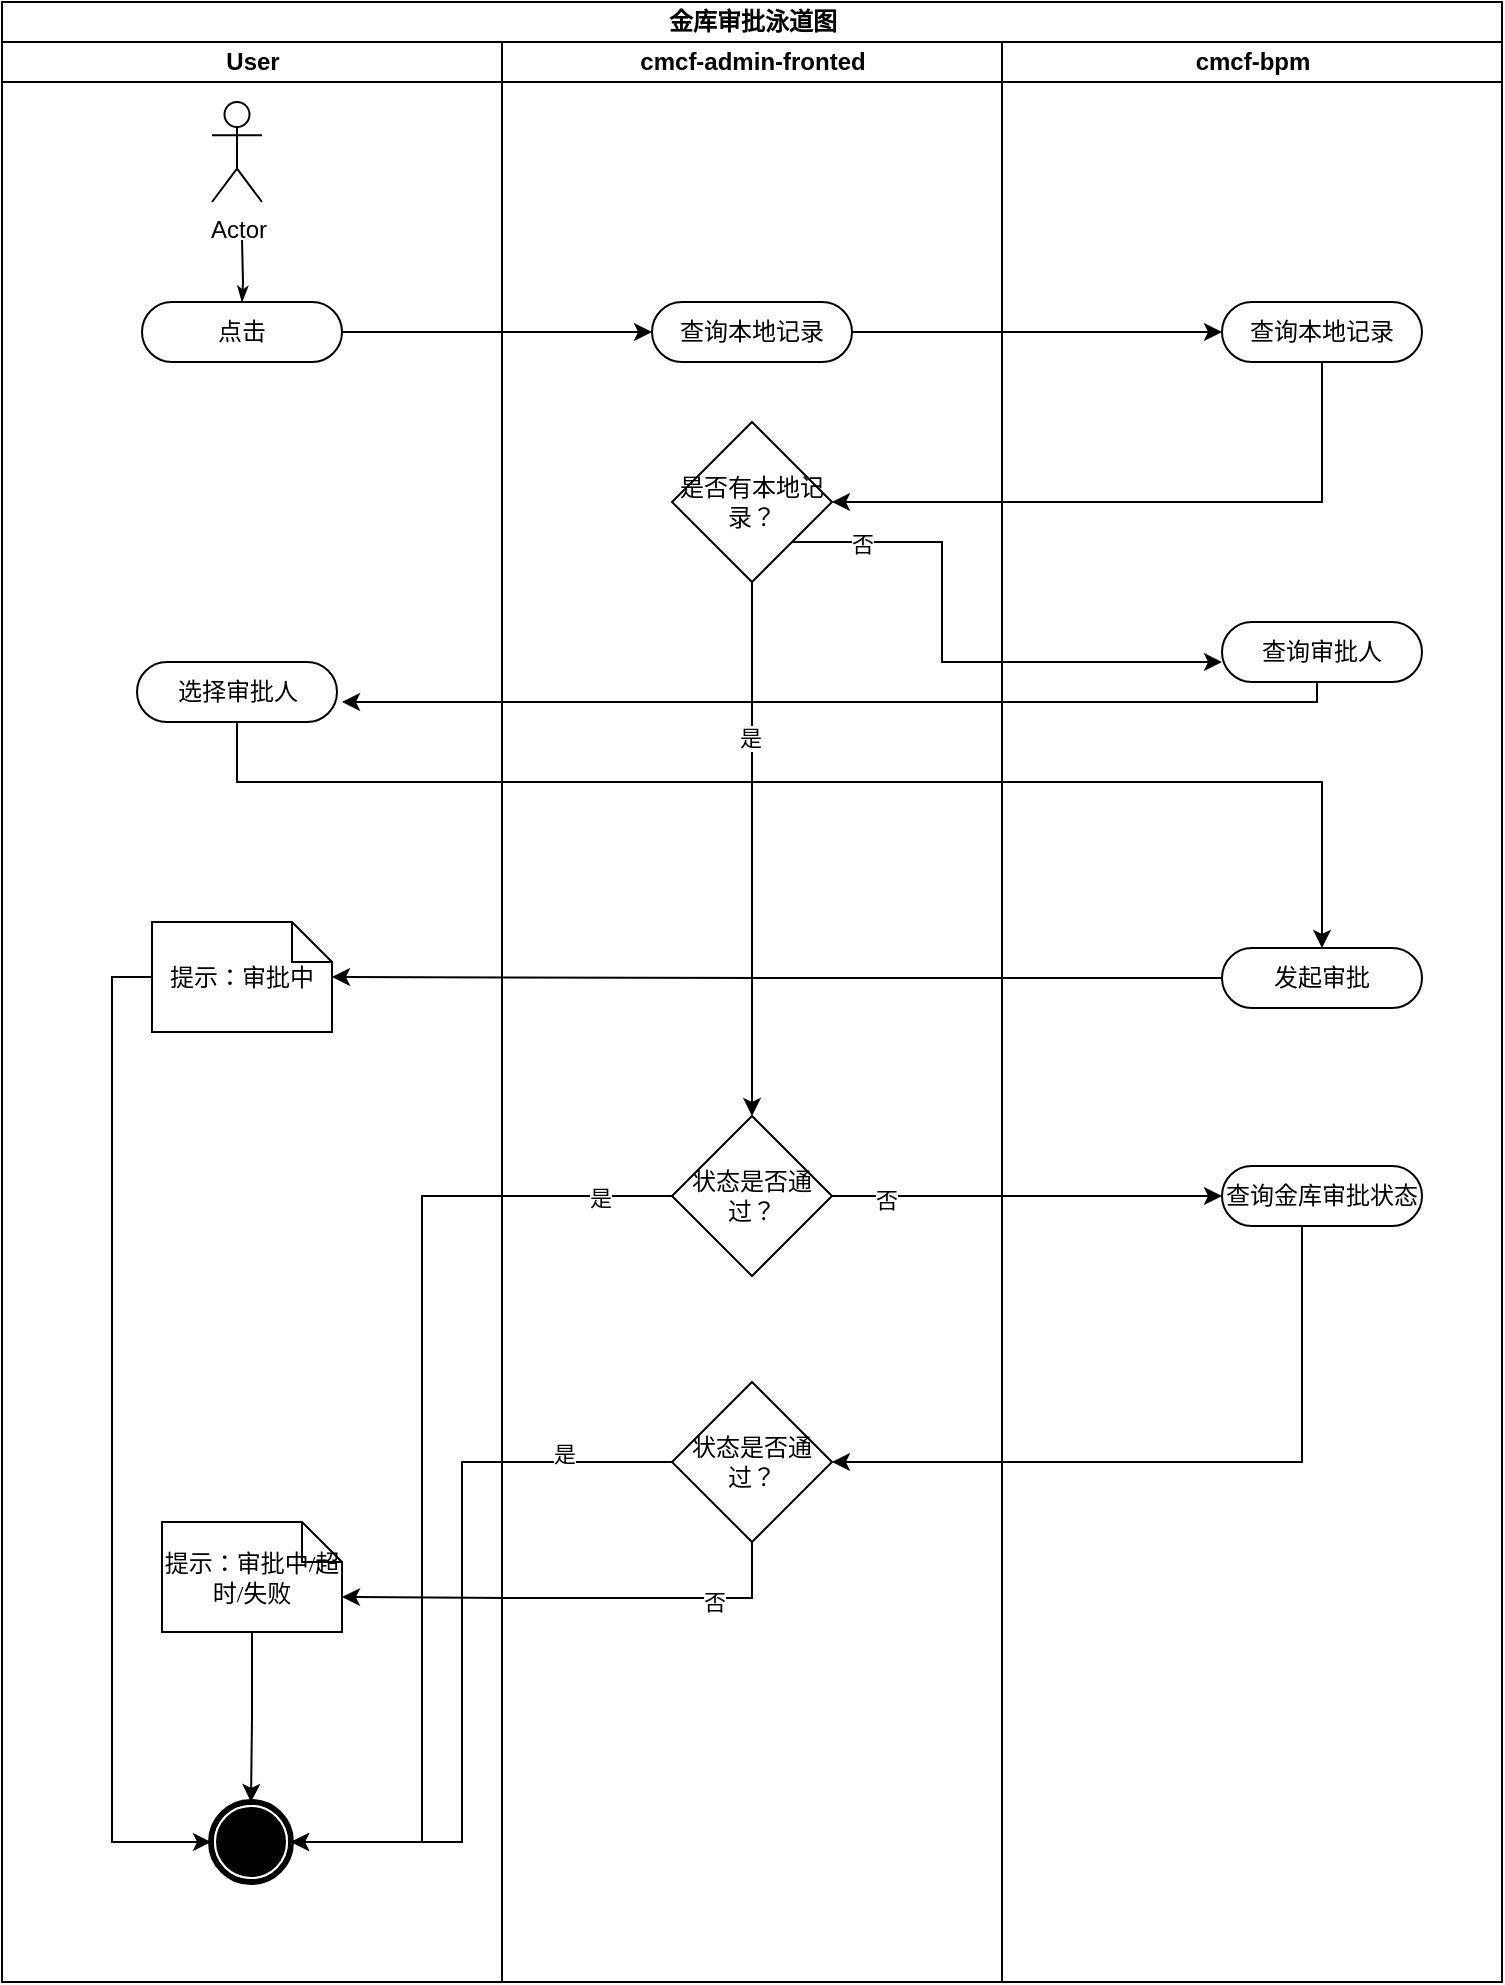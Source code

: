 <mxfile version="24.4.0" type="github">
  <diagram name="Page-1" id="0783ab3e-0a74-02c8-0abd-f7b4e66b4bec">
    <mxGraphModel dx="794" dy="420" grid="1" gridSize="10" guides="1" tooltips="1" connect="1" arrows="1" fold="1" page="1" pageScale="1" pageWidth="850" pageHeight="1100" background="none" math="0" shadow="0">
      <root>
        <mxCell id="0" />
        <mxCell id="1" parent="0" />
        <mxCell id="1c1d494c118603dd-1" value="金库审批泳道图" style="swimlane;html=1;childLayout=stackLayout;startSize=20;rounded=0;shadow=0;comic=0;labelBackgroundColor=none;strokeWidth=1;fontFamily=Verdana;fontSize=12;align=center;" parent="1" vertex="1">
          <mxGeometry x="40" y="20" width="750" height="990" as="geometry" />
        </mxCell>
        <mxCell id="1c1d494c118603dd-2" value="User" style="swimlane;html=1;startSize=20;" parent="1c1d494c118603dd-1" vertex="1">
          <mxGeometry y="20" width="250" height="970" as="geometry" />
        </mxCell>
        <mxCell id="DOQiQ23jEqSkroOvc0YG-3" value="点击" style="rounded=1;whiteSpace=wrap;html=1;shadow=0;comic=0;labelBackgroundColor=none;strokeWidth=1;fontFamily=Verdana;fontSize=12;align=center;arcSize=50;" vertex="1" parent="1c1d494c118603dd-2">
          <mxGeometry x="70" y="130" width="100" height="30" as="geometry" />
        </mxCell>
        <mxCell id="1c1d494c118603dd-27" style="edgeStyle=orthogonalEdgeStyle;rounded=0;html=1;labelBackgroundColor=none;startArrow=none;startFill=0;startSize=5;endArrow=classicThin;endFill=1;endSize=5;jettySize=auto;orthogonalLoop=1;strokeWidth=1;fontFamily=Verdana;fontSize=12;exitX=0.5;exitY=1;exitDx=0;exitDy=0;" parent="1c1d494c118603dd-2" target="DOQiQ23jEqSkroOvc0YG-3" edge="1">
          <mxGeometry relative="1" as="geometry">
            <mxPoint x="120" y="99" as="sourcePoint" />
          </mxGeometry>
        </mxCell>
        <mxCell id="DOQiQ23jEqSkroOvc0YG-5" value="Actor" style="shape=umlActor;verticalLabelPosition=bottom;verticalAlign=top;html=1;" vertex="1" parent="1c1d494c118603dd-2">
          <mxGeometry x="105" y="30" width="25" height="50" as="geometry" />
        </mxCell>
        <mxCell id="DOQiQ23jEqSkroOvc0YG-29" value="选择审批人" style="rounded=1;whiteSpace=wrap;html=1;shadow=0;comic=0;labelBackgroundColor=none;strokeWidth=1;fontFamily=Verdana;fontSize=12;align=center;arcSize=50;" vertex="1" parent="1c1d494c118603dd-2">
          <mxGeometry x="67.5" y="310" width="100" height="30" as="geometry" />
        </mxCell>
        <mxCell id="DOQiQ23jEqSkroOvc0YG-32" style="edgeStyle=orthogonalEdgeStyle;rounded=0;orthogonalLoop=1;jettySize=auto;html=1;entryX=0;entryY=0.5;entryDx=0;entryDy=0;exitX=0;exitY=0.5;exitDx=0;exitDy=0;exitPerimeter=0;" edge="1" parent="1c1d494c118603dd-2" source="1c1d494c118603dd-23" target="60571a20871a0731-5">
          <mxGeometry relative="1" as="geometry">
            <mxPoint x="120" y="870" as="targetPoint" />
            <Array as="points">
              <mxPoint x="55" y="468" />
              <mxPoint x="55" y="900" />
            </Array>
          </mxGeometry>
        </mxCell>
        <mxCell id="1c1d494c118603dd-23" value="提示：审批中" style="shape=note;whiteSpace=wrap;html=1;rounded=0;shadow=0;comic=0;labelBackgroundColor=none;strokeWidth=1;fontFamily=Verdana;fontSize=12;align=center;size=20;" parent="1c1d494c118603dd-2" vertex="1">
          <mxGeometry x="75" y="440" width="90" height="55" as="geometry" />
        </mxCell>
        <mxCell id="60571a20871a0731-5" value="" style="shape=mxgraph.bpmn.shape;html=1;verticalLabelPosition=bottom;labelBackgroundColor=#ffffff;verticalAlign=top;perimeter=ellipsePerimeter;outline=end;symbol=terminate;rounded=0;shadow=0;comic=0;strokeWidth=1;fontFamily=Verdana;fontSize=12;align=center;" parent="1c1d494c118603dd-2" vertex="1">
          <mxGeometry x="104.5" y="880" width="40" height="40" as="geometry" />
        </mxCell>
        <mxCell id="DOQiQ23jEqSkroOvc0YG-45" style="edgeStyle=orthogonalEdgeStyle;rounded=0;orthogonalLoop=1;jettySize=auto;html=1;" edge="1" parent="1c1d494c118603dd-2" source="DOQiQ23jEqSkroOvc0YG-42" target="60571a20871a0731-5">
          <mxGeometry relative="1" as="geometry" />
        </mxCell>
        <mxCell id="DOQiQ23jEqSkroOvc0YG-42" value="提示：审批中/超时/失败" style="shape=note;whiteSpace=wrap;html=1;rounded=0;shadow=0;comic=0;labelBackgroundColor=none;strokeWidth=1;fontFamily=Verdana;fontSize=12;align=center;size=20;" vertex="1" parent="1c1d494c118603dd-2">
          <mxGeometry x="80" y="740" width="90" height="55" as="geometry" />
        </mxCell>
        <mxCell id="DOQiQ23jEqSkroOvc0YG-4" style="edgeStyle=orthogonalEdgeStyle;rounded=0;orthogonalLoop=1;jettySize=auto;html=1;entryX=0;entryY=0.5;entryDx=0;entryDy=0;" edge="1" parent="1c1d494c118603dd-1" source="DOQiQ23jEqSkroOvc0YG-3" target="60571a20871a0731-8">
          <mxGeometry relative="1" as="geometry" />
        </mxCell>
        <mxCell id="1c1d494c118603dd-3" value="cmcf-admin-fronted" style="swimlane;html=1;startSize=20;" parent="1c1d494c118603dd-1" vertex="1">
          <mxGeometry x="250" y="20" width="250" height="970" as="geometry" />
        </mxCell>
        <mxCell id="60571a20871a0731-8" value="查询本地记录" style="rounded=1;whiteSpace=wrap;html=1;shadow=0;comic=0;labelBackgroundColor=none;strokeWidth=1;fontFamily=Verdana;fontSize=12;align=center;arcSize=50;" parent="1c1d494c118603dd-3" vertex="1">
          <mxGeometry x="75" y="130" width="100" height="30" as="geometry" />
        </mxCell>
        <mxCell id="DOQiQ23jEqSkroOvc0YG-23" style="edgeStyle=orthogonalEdgeStyle;rounded=0;orthogonalLoop=1;jettySize=auto;html=1;" edge="1" parent="1c1d494c118603dd-3" source="DOQiQ23jEqSkroOvc0YG-6" target="DOQiQ23jEqSkroOvc0YG-22">
          <mxGeometry relative="1" as="geometry" />
        </mxCell>
        <mxCell id="DOQiQ23jEqSkroOvc0YG-24" value="是" style="edgeLabel;html=1;align=center;verticalAlign=middle;resizable=0;points=[];" vertex="1" connectable="0" parent="DOQiQ23jEqSkroOvc0YG-23">
          <mxGeometry x="-0.418" y="-1" relative="1" as="geometry">
            <mxPoint as="offset" />
          </mxGeometry>
        </mxCell>
        <mxCell id="DOQiQ23jEqSkroOvc0YG-6" value="是否有本地记录？" style="rhombus;whiteSpace=wrap;html=1;" vertex="1" parent="1c1d494c118603dd-3">
          <mxGeometry x="85" y="190" width="80" height="80" as="geometry" />
        </mxCell>
        <mxCell id="DOQiQ23jEqSkroOvc0YG-22" value="状态是否通过？" style="rhombus;whiteSpace=wrap;html=1;" vertex="1" parent="1c1d494c118603dd-3">
          <mxGeometry x="85" y="537" width="80" height="80" as="geometry" />
        </mxCell>
        <mxCell id="DOQiQ23jEqSkroOvc0YG-28" style="edgeStyle=orthogonalEdgeStyle;rounded=0;orthogonalLoop=1;jettySize=auto;html=1;" edge="1" parent="1c1d494c118603dd-3">
          <mxGeometry relative="1" as="geometry">
            <mxPoint x="407.5" y="320" as="sourcePoint" />
            <mxPoint x="-80" y="330" as="targetPoint" />
            <Array as="points">
              <mxPoint x="408" y="330" />
            </Array>
          </mxGeometry>
        </mxCell>
        <mxCell id="DOQiQ23jEqSkroOvc0YG-38" value="状态是否通过？" style="rhombus;whiteSpace=wrap;html=1;" vertex="1" parent="1c1d494c118603dd-3">
          <mxGeometry x="85" y="670" width="80" height="80" as="geometry" />
        </mxCell>
        <mxCell id="1c1d494c118603dd-4" value="cmcf-bpm" style="swimlane;html=1;startSize=20;" parent="1c1d494c118603dd-1" vertex="1">
          <mxGeometry x="500" y="20" width="250" height="970" as="geometry" />
        </mxCell>
        <mxCell id="DOQiQ23jEqSkroOvc0YG-8" value="查询本地记录" style="rounded=1;whiteSpace=wrap;html=1;shadow=0;comic=0;labelBackgroundColor=none;strokeWidth=1;fontFamily=Verdana;fontSize=12;align=center;arcSize=50;" vertex="1" parent="1c1d494c118603dd-4">
          <mxGeometry x="110" y="130" width="100" height="30" as="geometry" />
        </mxCell>
        <mxCell id="DOQiQ23jEqSkroOvc0YG-9" value="查询审批人" style="rounded=1;whiteSpace=wrap;html=1;shadow=0;comic=0;labelBackgroundColor=none;strokeWidth=1;fontFamily=Verdana;fontSize=12;align=center;arcSize=50;" vertex="1" parent="1c1d494c118603dd-4">
          <mxGeometry x="110" y="290" width="100" height="30" as="geometry" />
        </mxCell>
        <mxCell id="DOQiQ23jEqSkroOvc0YG-10" value="发起审批" style="rounded=1;whiteSpace=wrap;html=1;shadow=0;comic=0;labelBackgroundColor=none;strokeWidth=1;fontFamily=Verdana;fontSize=12;align=center;arcSize=50;" vertex="1" parent="1c1d494c118603dd-4">
          <mxGeometry x="110" y="453" width="100" height="30" as="geometry" />
        </mxCell>
        <mxCell id="DOQiQ23jEqSkroOvc0YG-25" style="edgeStyle=orthogonalEdgeStyle;rounded=0;orthogonalLoop=1;jettySize=auto;html=1;exitX=1;exitY=1;exitDx=0;exitDy=0;" edge="1" parent="1c1d494c118603dd-4" source="DOQiQ23jEqSkroOvc0YG-6" target="DOQiQ23jEqSkroOvc0YG-9">
          <mxGeometry relative="1" as="geometry">
            <Array as="points">
              <mxPoint x="-30" y="250" />
              <mxPoint x="-30" y="310" />
            </Array>
          </mxGeometry>
        </mxCell>
        <mxCell id="DOQiQ23jEqSkroOvc0YG-26" value="否" style="edgeLabel;html=1;align=center;verticalAlign=middle;resizable=0;points=[];" vertex="1" connectable="0" parent="DOQiQ23jEqSkroOvc0YG-25">
          <mxGeometry x="-0.748" y="-1" relative="1" as="geometry">
            <mxPoint as="offset" />
          </mxGeometry>
        </mxCell>
        <mxCell id="DOQiQ23jEqSkroOvc0YG-35" value="查询金库审批状态" style="rounded=1;whiteSpace=wrap;html=1;shadow=0;comic=0;labelBackgroundColor=none;strokeWidth=1;fontFamily=Verdana;fontSize=12;align=center;arcSize=50;" vertex="1" parent="1c1d494c118603dd-4">
          <mxGeometry x="110" y="562" width="100" height="30" as="geometry" />
        </mxCell>
        <mxCell id="DOQiQ23jEqSkroOvc0YG-11" style="edgeStyle=orthogonalEdgeStyle;rounded=0;orthogonalLoop=1;jettySize=auto;html=1;entryX=0;entryY=0.5;entryDx=0;entryDy=0;" edge="1" parent="1c1d494c118603dd-1" source="60571a20871a0731-8" target="DOQiQ23jEqSkroOvc0YG-8">
          <mxGeometry relative="1" as="geometry" />
        </mxCell>
        <mxCell id="DOQiQ23jEqSkroOvc0YG-12" style="edgeStyle=orthogonalEdgeStyle;rounded=0;orthogonalLoop=1;jettySize=auto;html=1;entryX=1;entryY=0.5;entryDx=0;entryDy=0;" edge="1" parent="1c1d494c118603dd-1" source="DOQiQ23jEqSkroOvc0YG-8" target="DOQiQ23jEqSkroOvc0YG-6">
          <mxGeometry relative="1" as="geometry">
            <Array as="points">
              <mxPoint x="660" y="250" />
            </Array>
          </mxGeometry>
        </mxCell>
        <mxCell id="DOQiQ23jEqSkroOvc0YG-30" style="edgeStyle=orthogonalEdgeStyle;rounded=0;orthogonalLoop=1;jettySize=auto;html=1;entryX=0.5;entryY=0;entryDx=0;entryDy=0;" edge="1" parent="1c1d494c118603dd-1" source="DOQiQ23jEqSkroOvc0YG-29" target="DOQiQ23jEqSkroOvc0YG-10">
          <mxGeometry relative="1" as="geometry">
            <Array as="points">
              <mxPoint x="118" y="390" />
              <mxPoint x="660" y="390" />
            </Array>
          </mxGeometry>
        </mxCell>
        <mxCell id="DOQiQ23jEqSkroOvc0YG-31" style="edgeStyle=orthogonalEdgeStyle;rounded=0;orthogonalLoop=1;jettySize=auto;html=1;" edge="1" parent="1c1d494c118603dd-1" source="DOQiQ23jEqSkroOvc0YG-10" target="1c1d494c118603dd-23">
          <mxGeometry relative="1" as="geometry" />
        </mxCell>
        <mxCell id="DOQiQ23jEqSkroOvc0YG-33" style="edgeStyle=orthogonalEdgeStyle;rounded=0;orthogonalLoop=1;jettySize=auto;html=1;entryX=1;entryY=0.5;entryDx=0;entryDy=0;exitX=0;exitY=0.5;exitDx=0;exitDy=0;" edge="1" parent="1c1d494c118603dd-1" source="DOQiQ23jEqSkroOvc0YG-22" target="60571a20871a0731-5">
          <mxGeometry relative="1" as="geometry">
            <mxPoint x="190" y="880" as="targetPoint" />
            <Array as="points">
              <mxPoint x="210" y="597" />
              <mxPoint x="210" y="920" />
            </Array>
          </mxGeometry>
        </mxCell>
        <mxCell id="DOQiQ23jEqSkroOvc0YG-34" value="是" style="edgeLabel;html=1;align=center;verticalAlign=middle;resizable=0;points=[];" vertex="1" connectable="0" parent="DOQiQ23jEqSkroOvc0YG-33">
          <mxGeometry x="-0.86" y="1" relative="1" as="geometry">
            <mxPoint as="offset" />
          </mxGeometry>
        </mxCell>
        <mxCell id="DOQiQ23jEqSkroOvc0YG-36" style="edgeStyle=orthogonalEdgeStyle;rounded=0;orthogonalLoop=1;jettySize=auto;html=1;" edge="1" parent="1c1d494c118603dd-1" source="DOQiQ23jEqSkroOvc0YG-22" target="DOQiQ23jEqSkroOvc0YG-35">
          <mxGeometry relative="1" as="geometry" />
        </mxCell>
        <mxCell id="DOQiQ23jEqSkroOvc0YG-37" value="否" style="edgeLabel;html=1;align=center;verticalAlign=middle;resizable=0;points=[];" vertex="1" connectable="0" parent="DOQiQ23jEqSkroOvc0YG-36">
          <mxGeometry x="-0.723" y="-2" relative="1" as="geometry">
            <mxPoint as="offset" />
          </mxGeometry>
        </mxCell>
        <mxCell id="DOQiQ23jEqSkroOvc0YG-39" style="edgeStyle=orthogonalEdgeStyle;rounded=0;orthogonalLoop=1;jettySize=auto;html=1;entryX=1;entryY=0.5;entryDx=0;entryDy=0;" edge="1" parent="1c1d494c118603dd-1" source="DOQiQ23jEqSkroOvc0YG-35" target="DOQiQ23jEqSkroOvc0YG-38">
          <mxGeometry relative="1" as="geometry">
            <Array as="points">
              <mxPoint x="650" y="730" />
            </Array>
          </mxGeometry>
        </mxCell>
        <mxCell id="DOQiQ23jEqSkroOvc0YG-40" style="edgeStyle=orthogonalEdgeStyle;rounded=0;orthogonalLoop=1;jettySize=auto;html=1;" edge="1" parent="1c1d494c118603dd-1" source="DOQiQ23jEqSkroOvc0YG-38" target="60571a20871a0731-5">
          <mxGeometry relative="1" as="geometry">
            <Array as="points">
              <mxPoint x="230" y="730" />
              <mxPoint x="230" y="920" />
            </Array>
          </mxGeometry>
        </mxCell>
        <mxCell id="DOQiQ23jEqSkroOvc0YG-41" value="是" style="edgeLabel;html=1;align=center;verticalAlign=middle;resizable=0;points=[];" vertex="1" connectable="0" parent="DOQiQ23jEqSkroOvc0YG-40">
          <mxGeometry x="-0.715" y="-4" relative="1" as="geometry">
            <mxPoint as="offset" />
          </mxGeometry>
        </mxCell>
        <mxCell id="DOQiQ23jEqSkroOvc0YG-43" style="edgeStyle=orthogonalEdgeStyle;rounded=0;orthogonalLoop=1;jettySize=auto;html=1;entryX=0;entryY=0;entryDx=90;entryDy=37.5;entryPerimeter=0;" edge="1" parent="1c1d494c118603dd-1" source="DOQiQ23jEqSkroOvc0YG-38" target="DOQiQ23jEqSkroOvc0YG-42">
          <mxGeometry relative="1" as="geometry">
            <Array as="points">
              <mxPoint x="375" y="798" />
              <mxPoint x="253" y="798" />
            </Array>
          </mxGeometry>
        </mxCell>
        <mxCell id="DOQiQ23jEqSkroOvc0YG-44" value="否" style="edgeLabel;html=1;align=center;verticalAlign=middle;resizable=0;points=[];" vertex="1" connectable="0" parent="DOQiQ23jEqSkroOvc0YG-43">
          <mxGeometry x="-0.597" y="2" relative="1" as="geometry">
            <mxPoint as="offset" />
          </mxGeometry>
        </mxCell>
      </root>
    </mxGraphModel>
  </diagram>
</mxfile>
